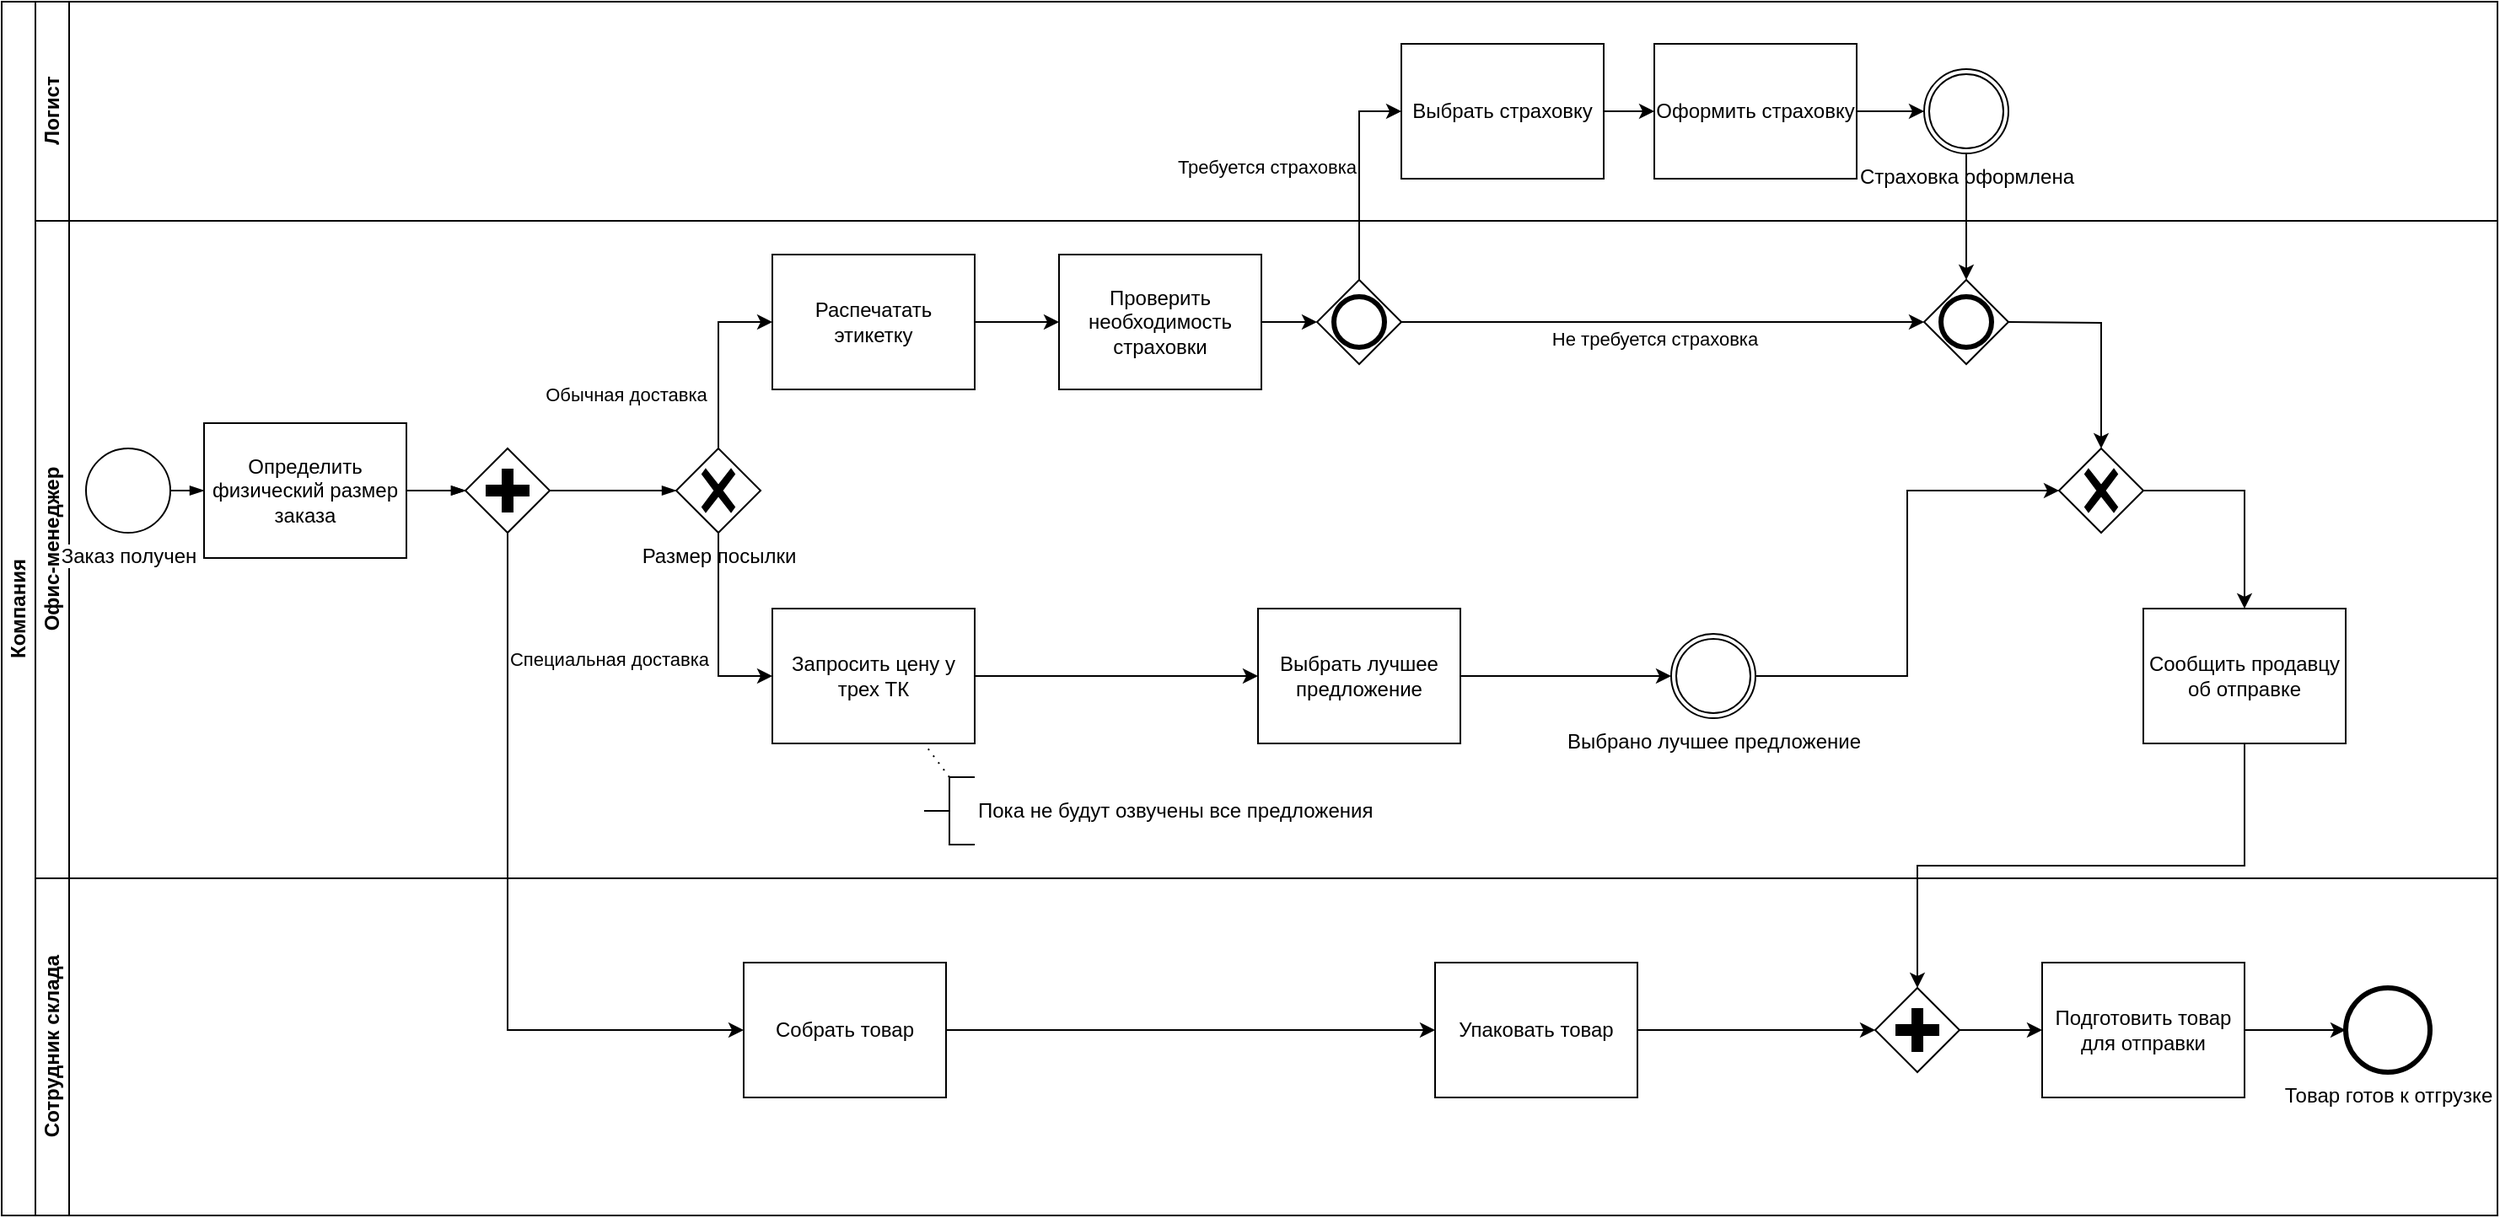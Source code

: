 <mxfile version="27.0.9">
  <diagram name="Страница — 1" id="bj4hU3YoqGNhM61qSWuD">
    <mxGraphModel dx="1426" dy="849" grid="1" gridSize="10" guides="1" tooltips="1" connect="1" arrows="1" fold="1" page="1" pageScale="1" pageWidth="827" pageHeight="1169" math="0" shadow="0">
      <root>
        <mxCell id="0" />
        <mxCell id="1" parent="0" />
        <mxCell id="QfrXJephCyHxbfm8GQ1p-26" value="Компания" style="swimlane;html=1;childLayout=stackLayout;resizeParent=1;resizeParentMax=0;horizontal=0;startSize=20;horizontalStack=0;whiteSpace=wrap;" parent="1" vertex="1">
          <mxGeometry x="80" y="180" width="1480" height="720" as="geometry" />
        </mxCell>
        <mxCell id="QfrXJephCyHxbfm8GQ1p-28" value="Логист" style="swimlane;html=1;startSize=20;horizontal=0;" parent="QfrXJephCyHxbfm8GQ1p-26" vertex="1">
          <mxGeometry x="20" width="1460" height="130" as="geometry" />
        </mxCell>
        <mxCell id="QfrXJephCyHxbfm8GQ1p-173" value="Страховка оформлена" style="points=[[0.145,0.145,0],[0.5,0,0],[0.855,0.145,0],[1,0.5,0],[0.855,0.855,0],[0.5,1,0],[0.145,0.855,0],[0,0.5,0]];shape=mxgraph.bpmn.event;html=1;verticalLabelPosition=bottom;labelBackgroundColor=#ffffff;verticalAlign=top;align=center;perimeter=ellipsePerimeter;outlineConnect=0;aspect=fixed;outline=throwing;symbol=general;" parent="QfrXJephCyHxbfm8GQ1p-28" vertex="1">
          <mxGeometry x="1120" y="40" width="50" height="50" as="geometry" />
        </mxCell>
        <mxCell id="QfrXJephCyHxbfm8GQ1p-27" value="Офис-менеджер" style="swimlane;html=1;startSize=20;horizontal=0;" parent="QfrXJephCyHxbfm8GQ1p-26" vertex="1">
          <mxGeometry x="20" y="130" width="1460" height="390" as="geometry">
            <mxRectangle x="20" width="460" height="30" as="alternateBounds" />
          </mxGeometry>
        </mxCell>
        <mxCell id="QfrXJephCyHxbfm8GQ1p-31" value="Заказ получен" style="points=[[0.145,0.145,0],[0.5,0,0],[0.855,0.145,0],[1,0.5,0],[0.855,0.855,0],[0.5,1,0],[0.145,0.855,0],[0,0.5,0]];shape=mxgraph.bpmn.event;html=1;verticalLabelPosition=bottom;labelBackgroundColor=#ffffff;verticalAlign=top;align=center;perimeter=ellipsePerimeter;outlineConnect=0;aspect=fixed;outline=standard;symbol=general;" parent="QfrXJephCyHxbfm8GQ1p-27" vertex="1">
          <mxGeometry x="30" y="135" width="50" height="50" as="geometry" />
        </mxCell>
        <mxCell id="QfrXJephCyHxbfm8GQ1p-32" value="" style="edgeStyle=elbowEdgeStyle;fontSize=12;html=1;endArrow=blockThin;endFill=1;rounded=0;exitX=1;exitY=0.5;exitDx=0;exitDy=0;exitPerimeter=0;entryX=0;entryY=0.5;entryDx=0;entryDy=0;entryPerimeter=0;" parent="QfrXJephCyHxbfm8GQ1p-27" source="QfrXJephCyHxbfm8GQ1p-106" target="QfrXJephCyHxbfm8GQ1p-33" edge="1">
          <mxGeometry width="160" relative="1" as="geometry">
            <mxPoint x="130" y="240" as="sourcePoint" />
            <mxPoint x="160" y="245" as="targetPoint" />
          </mxGeometry>
        </mxCell>
        <mxCell id="QfrXJephCyHxbfm8GQ1p-50" value="Пока не будут озвучены все предложения" style="html=1;shape=mxgraph.flowchart.annotation_2;align=left;labelPosition=right;" parent="QfrXJephCyHxbfm8GQ1p-27" vertex="1">
          <mxGeometry x="527" y="330" width="30" height="40" as="geometry" />
        </mxCell>
        <mxCell id="QfrXJephCyHxbfm8GQ1p-34" value="Размер посылки" style="points=[[0.25,0.25,0],[0.5,0,0],[0.75,0.25,0],[1,0.5,0],[0.75,0.75,0],[0.5,1,0],[0.25,0.75,0],[0,0.5,0]];shape=mxgraph.bpmn.gateway2;html=1;verticalLabelPosition=bottom;labelBackgroundColor=#ffffff;verticalAlign=top;align=center;perimeter=rhombusPerimeter;outlineConnect=0;outline=none;symbol=none;gwType=exclusive;" parent="QfrXJephCyHxbfm8GQ1p-27" vertex="1">
          <mxGeometry x="380" y="135" width="50" height="50" as="geometry" />
        </mxCell>
        <mxCell id="QfrXJephCyHxbfm8GQ1p-38" value="" style="edgeStyle=elbowEdgeStyle;fontSize=12;html=1;endArrow=blockThin;endFill=1;rounded=0;exitX=1;exitY=0.5;exitDx=0;exitDy=0;exitPerimeter=0;entryX=0;entryY=0.5;entryDx=0;entryDy=0;entryPerimeter=0;" parent="QfrXJephCyHxbfm8GQ1p-27" source="QfrXJephCyHxbfm8GQ1p-106" target="QfrXJephCyHxbfm8GQ1p-34" edge="1">
          <mxGeometry width="160" relative="1" as="geometry">
            <mxPoint x="350" y="244.66" as="sourcePoint" />
            <mxPoint x="380" y="244.66" as="targetPoint" />
          </mxGeometry>
        </mxCell>
        <mxCell id="QfrXJephCyHxbfm8GQ1p-45" value="Запросить цену у трех ТК" style="points=[[0.25,0,0],[0.5,0,0],[0.75,0,0],[1,0.25,0],[1,0.5,0],[1,0.75,0],[0.75,1,0],[0.5,1,0],[0.25,1,0],[0,0.75,0],[0,0.5,0],[0,0.25,0]];shape=mxgraph.bpmn.task2;whiteSpace=wrap;rectStyle=rounded;size=10;html=1;container=1;expand=0;collapsible=0;taskMarker=abstract;isLoopStandard=1;" parent="QfrXJephCyHxbfm8GQ1p-27" vertex="1">
          <mxGeometry x="437" y="230" width="120" height="80" as="geometry" />
        </mxCell>
        <mxCell id="QfrXJephCyHxbfm8GQ1p-52" value="Выбрать лучшее предложение" style="points=[[0.25,0,0],[0.5,0,0],[0.75,0,0],[1,0.25,0],[1,0.5,0],[1,0.75,0],[0.75,1,0],[0.5,1,0],[0.25,1,0],[0,0.75,0],[0,0.5,0],[0,0.25,0]];shape=mxgraph.bpmn.task2;whiteSpace=wrap;rectStyle=rounded;size=10;html=1;container=1;expand=0;collapsible=0;taskMarker=abstract;" parent="QfrXJephCyHxbfm8GQ1p-27" vertex="1">
          <mxGeometry x="725" y="230" width="120" height="80" as="geometry" />
        </mxCell>
        <mxCell id="QfrXJephCyHxbfm8GQ1p-56" value="Распечатать этикетку" style="points=[[0.25,0,0],[0.5,0,0],[0.75,0,0],[1,0.25,0],[1,0.5,0],[1,0.75,0],[0.75,1,0],[0.5,1,0],[0.25,1,0],[0,0.75,0],[0,0.5,0],[0,0.25,0]];shape=mxgraph.bpmn.task2;whiteSpace=wrap;rectStyle=rounded;size=10;html=1;container=1;expand=0;collapsible=0;taskMarker=abstract;" parent="QfrXJephCyHxbfm8GQ1p-27" vertex="1">
          <mxGeometry x="437" y="20" width="120" height="80" as="geometry" />
        </mxCell>
        <mxCell id="QfrXJephCyHxbfm8GQ1p-60" value="Проверить необходимость страховки" style="points=[[0.25,0,0],[0.5,0,0],[0.75,0,0],[1,0.25,0],[1,0.5,0],[1,0.75,0],[0.75,1,0],[0.5,1,0],[0.25,1,0],[0,0.75,0],[0,0.5,0],[0,0.25,0]];shape=mxgraph.bpmn.task2;whiteSpace=wrap;rectStyle=rounded;size=10;html=1;container=1;expand=0;collapsible=0;taskMarker=abstract;" parent="QfrXJephCyHxbfm8GQ1p-27" vertex="1">
          <mxGeometry x="607" y="20" width="120" height="80" as="geometry" />
        </mxCell>
        <mxCell id="QfrXJephCyHxbfm8GQ1p-62" style="edgeStyle=orthogonalEdgeStyle;rounded=0;orthogonalLoop=1;jettySize=auto;html=1;exitX=1;exitY=0.5;exitDx=0;exitDy=0;exitPerimeter=0;entryX=0;entryY=0.5;entryDx=0;entryDy=0;entryPerimeter=0;" parent="QfrXJephCyHxbfm8GQ1p-27" source="QfrXJephCyHxbfm8GQ1p-56" target="QfrXJephCyHxbfm8GQ1p-60" edge="1">
          <mxGeometry relative="1" as="geometry" />
        </mxCell>
        <mxCell id="QfrXJephCyHxbfm8GQ1p-49" value="" style="fontSize=12;html=1;endFill=0;startFill=0;endSize=6;startSize=6;dashed=1;dashPattern=1 4;endArrow=none;startArrow=none;rounded=0;entryX=0.75;entryY=1;entryDx=0;entryDy=0;entryPerimeter=0;exitX=0.5;exitY=0;exitDx=0;exitDy=0;exitPerimeter=0;" parent="QfrXJephCyHxbfm8GQ1p-27" source="QfrXJephCyHxbfm8GQ1p-50" target="QfrXJephCyHxbfm8GQ1p-45" edge="1">
          <mxGeometry width="160" relative="1" as="geometry">
            <mxPoint x="605" y="270" as="sourcePoint" />
            <mxPoint x="573" y="230" as="targetPoint" />
          </mxGeometry>
        </mxCell>
        <mxCell id="QfrXJephCyHxbfm8GQ1p-64" style="edgeStyle=orthogonalEdgeStyle;rounded=0;orthogonalLoop=1;jettySize=auto;html=1;exitX=1;exitY=0.5;exitDx=0;exitDy=0;exitPerimeter=0;entryX=0;entryY=0.5;entryDx=0;entryDy=0;entryPerimeter=0;" parent="QfrXJephCyHxbfm8GQ1p-27" source="QfrXJephCyHxbfm8GQ1p-60" target="p5-HiY3rVVCVpf2J3rAx-1" edge="1">
          <mxGeometry relative="1" as="geometry">
            <mxPoint x="750" y="60" as="targetPoint" />
          </mxGeometry>
        </mxCell>
        <mxCell id="QfrXJephCyHxbfm8GQ1p-93" style="edgeStyle=orthogonalEdgeStyle;rounded=0;orthogonalLoop=1;jettySize=auto;html=1;exitX=1;exitY=0.5;exitDx=0;exitDy=0;exitPerimeter=0;entryX=0;entryY=0.5;entryDx=0;entryDy=0;entryPerimeter=0;" parent="QfrXJephCyHxbfm8GQ1p-27" source="QfrXJephCyHxbfm8GQ1p-45" target="QfrXJephCyHxbfm8GQ1p-52" edge="1">
          <mxGeometry relative="1" as="geometry" />
        </mxCell>
        <mxCell id="QfrXJephCyHxbfm8GQ1p-94" style="edgeStyle=orthogonalEdgeStyle;rounded=0;orthogonalLoop=1;jettySize=auto;html=1;entryX=0;entryY=0.5;entryDx=0;entryDy=0;entryPerimeter=0;exitX=0.5;exitY=1;exitDx=0;exitDy=0;exitPerimeter=0;" parent="QfrXJephCyHxbfm8GQ1p-27" source="QfrXJephCyHxbfm8GQ1p-34" target="QfrXJephCyHxbfm8GQ1p-45" edge="1">
          <mxGeometry relative="1" as="geometry">
            <mxPoint x="540" y="160" as="sourcePoint" />
          </mxGeometry>
        </mxCell>
        <mxCell id="QfrXJephCyHxbfm8GQ1p-97" value="Специальная доставка" style="edgeLabel;html=1;align=center;verticalAlign=middle;resizable=0;points=[];" parent="QfrXJephCyHxbfm8GQ1p-94" vertex="1" connectable="0">
          <mxGeometry x="-0.236" y="3" relative="1" as="geometry">
            <mxPoint x="-68" y="30" as="offset" />
          </mxGeometry>
        </mxCell>
        <mxCell id="QfrXJephCyHxbfm8GQ1p-95" style="edgeStyle=orthogonalEdgeStyle;rounded=0;orthogonalLoop=1;jettySize=auto;html=1;exitX=0.5;exitY=0;exitDx=0;exitDy=0;exitPerimeter=0;entryX=0;entryY=0.5;entryDx=0;entryDy=0;entryPerimeter=0;" parent="QfrXJephCyHxbfm8GQ1p-27" source="QfrXJephCyHxbfm8GQ1p-34" target="QfrXJephCyHxbfm8GQ1p-56" edge="1">
          <mxGeometry relative="1" as="geometry" />
        </mxCell>
        <mxCell id="QfrXJephCyHxbfm8GQ1p-98" value="Обычная доставка" style="edgeLabel;html=1;align=center;verticalAlign=middle;resizable=0;points=[];" parent="QfrXJephCyHxbfm8GQ1p-95" vertex="1" connectable="0">
          <mxGeometry x="-0.255" y="1" relative="1" as="geometry">
            <mxPoint x="-54" y="8" as="offset" />
          </mxGeometry>
        </mxCell>
        <mxCell id="QfrXJephCyHxbfm8GQ1p-105" value="" style="edgeStyle=elbowEdgeStyle;fontSize=12;html=1;endArrow=blockThin;endFill=1;rounded=0;exitX=1;exitY=0.5;exitDx=0;exitDy=0;exitPerimeter=0;entryX=0;entryY=0.5;entryDx=0;entryDy=0;entryPerimeter=0;" parent="QfrXJephCyHxbfm8GQ1p-27" source="QfrXJephCyHxbfm8GQ1p-33" target="QfrXJephCyHxbfm8GQ1p-106" edge="1">
          <mxGeometry width="160" relative="1" as="geometry">
            <mxPoint x="180" y="470" as="sourcePoint" />
            <mxPoint x="360" y="470" as="targetPoint" />
          </mxGeometry>
        </mxCell>
        <mxCell id="QfrXJephCyHxbfm8GQ1p-101" value="Оформить страховку" style="points=[[0.25,0,0],[0.5,0,0],[0.75,0,0],[1,0.25,0],[1,0.5,0],[1,0.75,0],[0.75,1,0],[0.5,1,0],[0.25,1,0],[0,0.75,0],[0,0.5,0],[0,0.25,0]];shape=mxgraph.bpmn.task2;whiteSpace=wrap;rectStyle=rounded;size=10;html=1;container=1;expand=0;collapsible=0;taskMarker=abstract;" parent="QfrXJephCyHxbfm8GQ1p-27" vertex="1">
          <mxGeometry x="960" y="-105" width="120" height="80" as="geometry" />
        </mxCell>
        <mxCell id="QfrXJephCyHxbfm8GQ1p-66" value="Выбрать страховку" style="points=[[0.25,0,0],[0.5,0,0],[0.75,0,0],[1,0.25,0],[1,0.5,0],[1,0.75,0],[0.75,1,0],[0.5,1,0],[0.25,1,0],[0,0.75,0],[0,0.5,0],[0,0.25,0]];shape=mxgraph.bpmn.task2;whiteSpace=wrap;rectStyle=rounded;size=10;html=1;container=1;expand=0;collapsible=0;taskMarker=abstract;" parent="QfrXJephCyHxbfm8GQ1p-27" vertex="1">
          <mxGeometry x="810" y="-105" width="120" height="80" as="geometry" />
        </mxCell>
        <mxCell id="QfrXJephCyHxbfm8GQ1p-124" style="edgeStyle=orthogonalEdgeStyle;rounded=0;orthogonalLoop=1;jettySize=auto;html=1;exitX=1;exitY=0.5;exitDx=0;exitDy=0;exitPerimeter=0;" parent="QfrXJephCyHxbfm8GQ1p-27" target="QfrXJephCyHxbfm8GQ1p-123" edge="1">
          <mxGeometry relative="1" as="geometry">
            <mxPoint x="1170" y="60" as="sourcePoint" />
          </mxGeometry>
        </mxCell>
        <mxCell id="QfrXJephCyHxbfm8GQ1p-121" style="edgeStyle=orthogonalEdgeStyle;rounded=0;orthogonalLoop=1;jettySize=auto;html=1;entryX=0;entryY=0.5;entryDx=0;entryDy=0;entryPerimeter=0;exitX=0.5;exitY=0;exitDx=0;exitDy=0;exitPerimeter=0;" parent="QfrXJephCyHxbfm8GQ1p-27" source="p5-HiY3rVVCVpf2J3rAx-1" target="QfrXJephCyHxbfm8GQ1p-66" edge="1">
          <mxGeometry relative="1" as="geometry">
            <mxPoint x="860" y="20" as="sourcePoint" />
          </mxGeometry>
        </mxCell>
        <mxCell id="QfrXJephCyHxbfm8GQ1p-122" value="Требуется страховка" style="edgeLabel;html=1;align=center;verticalAlign=middle;resizable=0;points=[];" parent="QfrXJephCyHxbfm8GQ1p-121" vertex="1" connectable="0">
          <mxGeometry x="0.082" y="-2" relative="1" as="geometry">
            <mxPoint x="-57" as="offset" />
          </mxGeometry>
        </mxCell>
        <mxCell id="QfrXJephCyHxbfm8GQ1p-123" value="" style="points=[[0.25,0.25,0],[0.5,0,0],[0.75,0.25,0],[1,0.5,0],[0.75,0.75,0],[0.5,1,0],[0.25,0.75,0],[0,0.5,0]];shape=mxgraph.bpmn.gateway2;html=1;verticalLabelPosition=bottom;labelBackgroundColor=#ffffff;verticalAlign=top;align=center;perimeter=rhombusPerimeter;outlineConnect=0;outline=none;symbol=none;gwType=exclusive;" parent="QfrXJephCyHxbfm8GQ1p-27" vertex="1">
          <mxGeometry x="1200" y="135" width="50" height="50" as="geometry" />
        </mxCell>
        <mxCell id="QfrXJephCyHxbfm8GQ1p-102" style="edgeStyle=orthogonalEdgeStyle;rounded=0;orthogonalLoop=1;jettySize=auto;html=1;exitX=1;exitY=0.5;exitDx=0;exitDy=0;exitPerimeter=0;entryX=0;entryY=0.5;entryDx=0;entryDy=0;entryPerimeter=0;" parent="QfrXJephCyHxbfm8GQ1p-27" source="QfrXJephCyHxbfm8GQ1p-66" target="QfrXJephCyHxbfm8GQ1p-101" edge="1">
          <mxGeometry relative="1" as="geometry" />
        </mxCell>
        <mxCell id="QfrXJephCyHxbfm8GQ1p-176" value="Выбрано лучшее предложение" style="points=[[0.145,0.145,0],[0.5,0,0],[0.855,0.145,0],[1,0.5,0],[0.855,0.855,0],[0.5,1,0],[0.145,0.855,0],[0,0.5,0]];shape=mxgraph.bpmn.event;html=1;verticalLabelPosition=bottom;labelBackgroundColor=#ffffff;verticalAlign=top;align=center;perimeter=ellipsePerimeter;outlineConnect=0;aspect=fixed;outline=throwing;symbol=general;" parent="QfrXJephCyHxbfm8GQ1p-27" vertex="1">
          <mxGeometry x="970" y="245" width="50" height="50" as="geometry" />
        </mxCell>
        <mxCell id="QfrXJephCyHxbfm8GQ1p-177" value="" style="edgeStyle=orthogonalEdgeStyle;rounded=0;orthogonalLoop=1;jettySize=auto;html=1;exitX=1;exitY=0.5;exitDx=0;exitDy=0;exitPerimeter=0;entryX=0;entryY=0.5;entryDx=0;entryDy=0;entryPerimeter=0;" parent="QfrXJephCyHxbfm8GQ1p-27" source="QfrXJephCyHxbfm8GQ1p-52" target="QfrXJephCyHxbfm8GQ1p-176" edge="1">
          <mxGeometry relative="1" as="geometry">
            <mxPoint x="1220" y="500" as="targetPoint" />
            <mxPoint x="820" y="580" as="sourcePoint" />
          </mxGeometry>
        </mxCell>
        <mxCell id="QfrXJephCyHxbfm8GQ1p-178" value="Сообщить продавцу об отправке" style="points=[[0.25,0,0],[0.5,0,0],[0.75,0,0],[1,0.25,0],[1,0.5,0],[1,0.75,0],[0.75,1,0],[0.5,1,0],[0.25,1,0],[0,0.75,0],[0,0.5,0],[0,0.25,0]];shape=mxgraph.bpmn.task2;whiteSpace=wrap;rectStyle=rounded;size=10;html=1;container=1;expand=0;collapsible=0;taskMarker=abstract;" parent="QfrXJephCyHxbfm8GQ1p-27" vertex="1">
          <mxGeometry x="1250" y="230" width="120" height="80" as="geometry" />
        </mxCell>
        <mxCell id="QfrXJephCyHxbfm8GQ1p-179" value="" style="edgeStyle=orthogonalEdgeStyle;rounded=0;orthogonalLoop=1;jettySize=auto;html=1;exitX=1;exitY=0.5;exitDx=0;exitDy=0;exitPerimeter=0;entryX=0;entryY=0.5;entryDx=0;entryDy=0;entryPerimeter=0;" parent="QfrXJephCyHxbfm8GQ1p-27" source="QfrXJephCyHxbfm8GQ1p-176" target="QfrXJephCyHxbfm8GQ1p-123" edge="1">
          <mxGeometry relative="1" as="geometry">
            <mxPoint x="1220" y="500" as="targetPoint" />
            <mxPoint x="970" y="580" as="sourcePoint" />
          </mxGeometry>
        </mxCell>
        <mxCell id="QfrXJephCyHxbfm8GQ1p-186" value="" style="edgeStyle=elbowEdgeStyle;fontSize=12;html=1;endArrow=blockThin;endFill=1;rounded=0;exitX=1;exitY=0.5;exitDx=0;exitDy=0;exitPerimeter=0;entryX=0;entryY=0.5;entryDx=0;entryDy=0;entryPerimeter=0;" parent="QfrXJephCyHxbfm8GQ1p-27" source="QfrXJephCyHxbfm8GQ1p-31" target="QfrXJephCyHxbfm8GQ1p-33" edge="1">
          <mxGeometry width="160" relative="1" as="geometry">
            <mxPoint x="180" y="470" as="sourcePoint" />
            <mxPoint x="270" y="470" as="targetPoint" />
          </mxGeometry>
        </mxCell>
        <mxCell id="QfrXJephCyHxbfm8GQ1p-33" value="Определить физический размер заказа" style="points=[[0.25,0,0],[0.5,0,0],[0.75,0,0],[1,0.25,0],[1,0.5,0],[1,0.75,0],[0.75,1,0],[0.5,1,0],[0.25,1,0],[0,0.75,0],[0,0.5,0],[0,0.25,0]];shape=mxgraph.bpmn.task2;whiteSpace=wrap;rectStyle=rounded;size=10;html=1;container=1;expand=0;collapsible=0;taskMarker=abstract;" parent="QfrXJephCyHxbfm8GQ1p-27" vertex="1">
          <mxGeometry x="100" y="120" width="120" height="80" as="geometry" />
        </mxCell>
        <mxCell id="QfrXJephCyHxbfm8GQ1p-187" value="" style="edgeStyle=elbowEdgeStyle;fontSize=12;html=1;endArrow=blockThin;endFill=1;rounded=0;exitX=1;exitY=0.5;exitDx=0;exitDy=0;exitPerimeter=0;entryX=0;entryY=0.5;entryDx=0;entryDy=0;entryPerimeter=0;" parent="QfrXJephCyHxbfm8GQ1p-27" source="QfrXJephCyHxbfm8GQ1p-33" target="QfrXJephCyHxbfm8GQ1p-106" edge="1">
          <mxGeometry width="160" relative="1" as="geometry">
            <mxPoint x="260" y="470" as="sourcePoint" />
            <mxPoint x="480" y="470" as="targetPoint" />
          </mxGeometry>
        </mxCell>
        <mxCell id="QfrXJephCyHxbfm8GQ1p-106" value="" style="points=[[0.25,0.25,0],[0.5,0,0],[0.75,0.25,0],[1,0.5,0],[0.75,0.75,0],[0.5,1,0],[0.25,0.75,0],[0,0.5,0]];shape=mxgraph.bpmn.gateway2;html=1;verticalLabelPosition=bottom;labelBackgroundColor=#ffffff;verticalAlign=top;align=center;perimeter=rhombusPerimeter;outlineConnect=0;outline=none;symbol=none;gwType=parallel;" parent="QfrXJephCyHxbfm8GQ1p-27" vertex="1">
          <mxGeometry x="255" y="135" width="50" height="50" as="geometry" />
        </mxCell>
        <mxCell id="QfrXJephCyHxbfm8GQ1p-189" style="edgeStyle=orthogonalEdgeStyle;rounded=0;orthogonalLoop=1;jettySize=auto;html=1;exitX=1;exitY=0.5;exitDx=0;exitDy=0;exitPerimeter=0;entryX=0.5;entryY=0;entryDx=0;entryDy=0;entryPerimeter=0;" parent="QfrXJephCyHxbfm8GQ1p-27" source="QfrXJephCyHxbfm8GQ1p-123" target="QfrXJephCyHxbfm8GQ1p-178" edge="1">
          <mxGeometry relative="1" as="geometry" />
        </mxCell>
        <mxCell id="p5-HiY3rVVCVpf2J3rAx-1" value="" style="points=[[0.25,0.25,0],[0.5,0,0],[0.75,0.25,0],[1,0.5,0],[0.75,0.75,0],[0.5,1,0],[0.25,0.75,0],[0,0.5,0]];shape=mxgraph.bpmn.gateway2;html=1;verticalLabelPosition=bottom;labelBackgroundColor=#ffffff;verticalAlign=top;align=center;perimeter=rhombusPerimeter;outlineConnect=0;outline=end;symbol=general;" parent="QfrXJephCyHxbfm8GQ1p-27" vertex="1">
          <mxGeometry x="760" y="35" width="50" height="50" as="geometry" />
        </mxCell>
        <mxCell id="p5-HiY3rVVCVpf2J3rAx-3" value="" style="edgeStyle=orthogonalEdgeStyle;rounded=0;orthogonalLoop=1;jettySize=auto;html=1;exitX=1;exitY=0.5;exitDx=0;exitDy=0;exitPerimeter=0;entryX=0;entryY=0.5;entryDx=0;entryDy=0;entryPerimeter=0;" parent="QfrXJephCyHxbfm8GQ1p-27" source="p5-HiY3rVVCVpf2J3rAx-1" target="p5-HiY3rVVCVpf2J3rAx-5" edge="1">
          <mxGeometry relative="1" as="geometry">
            <mxPoint x="910" y="370" as="sourcePoint" />
            <mxPoint x="940" y="60" as="targetPoint" />
          </mxGeometry>
        </mxCell>
        <mxCell id="p5-HiY3rVVCVpf2J3rAx-4" value="Не требуется страховка" style="edgeLabel;html=1;align=center;verticalAlign=middle;resizable=0;points=[];" parent="p5-HiY3rVVCVpf2J3rAx-3" vertex="1" connectable="0">
          <mxGeometry x="-0.35" y="-4" relative="1" as="geometry">
            <mxPoint x="49" y="6" as="offset" />
          </mxGeometry>
        </mxCell>
        <mxCell id="p5-HiY3rVVCVpf2J3rAx-5" value="" style="points=[[0.25,0.25,0],[0.5,0,0],[0.75,0.25,0],[1,0.5,0],[0.75,0.75,0],[0.5,1,0],[0.25,0.75,0],[0,0.5,0]];shape=mxgraph.bpmn.gateway2;html=1;verticalLabelPosition=bottom;labelBackgroundColor=#ffffff;verticalAlign=top;align=center;perimeter=rhombusPerimeter;outlineConnect=0;outline=end;symbol=general;" parent="QfrXJephCyHxbfm8GQ1p-27" vertex="1">
          <mxGeometry x="1120" y="35" width="50" height="50" as="geometry" />
        </mxCell>
        <mxCell id="QfrXJephCyHxbfm8GQ1p-29" value="Сотрудник склада" style="swimlane;html=1;startSize=20;horizontal=0;" parent="QfrXJephCyHxbfm8GQ1p-26" vertex="1">
          <mxGeometry x="20" y="520" width="1460" height="200" as="geometry" />
        </mxCell>
        <mxCell id="QfrXJephCyHxbfm8GQ1p-108" value="Собрать товар" style="points=[[0.25,0,0],[0.5,0,0],[0.75,0,0],[1,0.25,0],[1,0.5,0],[1,0.75,0],[0.75,1,0],[0.5,1,0],[0.25,1,0],[0,0.75,0],[0,0.5,0],[0,0.25,0]];shape=mxgraph.bpmn.task2;whiteSpace=wrap;rectStyle=rounded;size=10;html=1;container=1;expand=0;collapsible=0;taskMarker=abstract;" parent="QfrXJephCyHxbfm8GQ1p-29" vertex="1">
          <mxGeometry x="420" y="50" width="120" height="80" as="geometry" />
        </mxCell>
        <mxCell id="QfrXJephCyHxbfm8GQ1p-109" value="Упаковать товар" style="points=[[0.25,0,0],[0.5,0,0],[0.75,0,0],[1,0.25,0],[1,0.5,0],[1,0.75,0],[0.75,1,0],[0.5,1,0],[0.25,1,0],[0,0.75,0],[0,0.5,0],[0,0.25,0]];shape=mxgraph.bpmn.task2;whiteSpace=wrap;rectStyle=rounded;size=10;html=1;container=1;expand=0;collapsible=0;taskMarker=abstract;" parent="QfrXJephCyHxbfm8GQ1p-29" vertex="1">
          <mxGeometry x="830" y="50" width="120" height="80" as="geometry" />
        </mxCell>
        <mxCell id="QfrXJephCyHxbfm8GQ1p-110" style="edgeStyle=orthogonalEdgeStyle;rounded=0;orthogonalLoop=1;jettySize=auto;html=1;exitX=1;exitY=0.5;exitDx=0;exitDy=0;exitPerimeter=0;entryX=0;entryY=0.5;entryDx=0;entryDy=0;entryPerimeter=0;" parent="QfrXJephCyHxbfm8GQ1p-29" source="QfrXJephCyHxbfm8GQ1p-108" target="QfrXJephCyHxbfm8GQ1p-109" edge="1">
          <mxGeometry relative="1" as="geometry" />
        </mxCell>
        <mxCell id="QfrXJephCyHxbfm8GQ1p-111" value="Подготовить товар для отправки" style="points=[[0.25,0,0],[0.5,0,0],[0.75,0,0],[1,0.25,0],[1,0.5,0],[1,0.75,0],[0.75,1,0],[0.5,1,0],[0.25,1,0],[0,0.75,0],[0,0.5,0],[0,0.25,0]];shape=mxgraph.bpmn.task2;whiteSpace=wrap;rectStyle=rounded;size=10;html=1;container=1;expand=0;collapsible=0;taskMarker=abstract;" parent="QfrXJephCyHxbfm8GQ1p-29" vertex="1">
          <mxGeometry x="1190" y="50" width="120" height="80" as="geometry" />
        </mxCell>
        <mxCell id="QfrXJephCyHxbfm8GQ1p-166" value="" style="points=[[0.25,0.25,0],[0.5,0,0],[0.75,0.25,0],[1,0.5,0],[0.75,0.75,0],[0.5,1,0],[0.25,0.75,0],[0,0.5,0]];shape=mxgraph.bpmn.gateway2;html=1;verticalLabelPosition=bottom;labelBackgroundColor=#ffffff;verticalAlign=top;align=center;perimeter=rhombusPerimeter;outlineConnect=0;outline=none;symbol=none;gwType=parallel;" parent="QfrXJephCyHxbfm8GQ1p-29" vertex="1">
          <mxGeometry x="1091" y="65" width="50" height="50" as="geometry" />
        </mxCell>
        <mxCell id="QfrXJephCyHxbfm8GQ1p-168" style="edgeStyle=orthogonalEdgeStyle;rounded=0;orthogonalLoop=1;jettySize=auto;html=1;exitX=1;exitY=0.5;exitDx=0;exitDy=0;exitPerimeter=0;entryX=0;entryY=0.5;entryDx=0;entryDy=0;entryPerimeter=0;" parent="QfrXJephCyHxbfm8GQ1p-29" source="QfrXJephCyHxbfm8GQ1p-109" target="QfrXJephCyHxbfm8GQ1p-166" edge="1">
          <mxGeometry relative="1" as="geometry" />
        </mxCell>
        <mxCell id="QfrXJephCyHxbfm8GQ1p-170" style="edgeStyle=orthogonalEdgeStyle;rounded=0;orthogonalLoop=1;jettySize=auto;html=1;exitX=1;exitY=0.5;exitDx=0;exitDy=0;exitPerimeter=0;entryX=0;entryY=0.5;entryDx=0;entryDy=0;entryPerimeter=0;" parent="QfrXJephCyHxbfm8GQ1p-29" source="QfrXJephCyHxbfm8GQ1p-166" target="QfrXJephCyHxbfm8GQ1p-111" edge="1">
          <mxGeometry relative="1" as="geometry" />
        </mxCell>
        <mxCell id="QfrXJephCyHxbfm8GQ1p-171" value="Товар готов к отгрузке" style="points=[[0.145,0.145,0],[0.5,0,0],[0.855,0.145,0],[1,0.5,0],[0.855,0.855,0],[0.5,1,0],[0.145,0.855,0],[0,0.5,0]];shape=mxgraph.bpmn.event;html=1;verticalLabelPosition=bottom;labelBackgroundColor=#ffffff;verticalAlign=top;align=center;perimeter=ellipsePerimeter;outlineConnect=0;aspect=fixed;outline=end;symbol=terminate2;" parent="QfrXJephCyHxbfm8GQ1p-29" vertex="1">
          <mxGeometry x="1370" y="65" width="50" height="50" as="geometry" />
        </mxCell>
        <mxCell id="QfrXJephCyHxbfm8GQ1p-172" style="edgeStyle=orthogonalEdgeStyle;rounded=0;orthogonalLoop=1;jettySize=auto;html=1;exitX=1;exitY=0.5;exitDx=0;exitDy=0;exitPerimeter=0;entryX=0;entryY=0.5;entryDx=0;entryDy=0;entryPerimeter=0;" parent="QfrXJephCyHxbfm8GQ1p-29" source="QfrXJephCyHxbfm8GQ1p-111" target="QfrXJephCyHxbfm8GQ1p-171" edge="1">
          <mxGeometry relative="1" as="geometry" />
        </mxCell>
        <mxCell id="QfrXJephCyHxbfm8GQ1p-174" style="edgeStyle=orthogonalEdgeStyle;rounded=0;orthogonalLoop=1;jettySize=auto;html=1;exitX=1;exitY=0.5;exitDx=0;exitDy=0;exitPerimeter=0;entryX=0;entryY=0.5;entryDx=0;entryDy=0;entryPerimeter=0;" parent="QfrXJephCyHxbfm8GQ1p-26" source="QfrXJephCyHxbfm8GQ1p-101" target="QfrXJephCyHxbfm8GQ1p-173" edge="1">
          <mxGeometry relative="1" as="geometry" />
        </mxCell>
        <mxCell id="QfrXJephCyHxbfm8GQ1p-175" style="edgeStyle=orthogonalEdgeStyle;rounded=0;orthogonalLoop=1;jettySize=auto;html=1;exitX=0.5;exitY=1;exitDx=0;exitDy=0;exitPerimeter=0;entryX=0.5;entryY=0;entryDx=0;entryDy=0;entryPerimeter=0;" parent="QfrXJephCyHxbfm8GQ1p-26" source="QfrXJephCyHxbfm8GQ1p-173" target="p5-HiY3rVVCVpf2J3rAx-5" edge="1">
          <mxGeometry relative="1" as="geometry">
            <mxPoint x="1210" y="150" as="targetPoint" />
          </mxGeometry>
        </mxCell>
        <mxCell id="QfrXJephCyHxbfm8GQ1p-184" style="edgeStyle=orthogonalEdgeStyle;rounded=0;orthogonalLoop=1;jettySize=auto;html=1;exitX=0.5;exitY=1;exitDx=0;exitDy=0;exitPerimeter=0;entryX=0.5;entryY=0;entryDx=0;entryDy=0;entryPerimeter=0;" parent="QfrXJephCyHxbfm8GQ1p-26" source="QfrXJephCyHxbfm8GQ1p-178" target="QfrXJephCyHxbfm8GQ1p-166" edge="1">
          <mxGeometry relative="1" as="geometry">
            <mxPoint x="1275.0" y="425.0" as="sourcePoint" />
          </mxGeometry>
        </mxCell>
        <mxCell id="QfrXJephCyHxbfm8GQ1p-188" style="edgeStyle=orthogonalEdgeStyle;rounded=0;orthogonalLoop=1;jettySize=auto;html=1;exitX=0.5;exitY=1;exitDx=0;exitDy=0;exitPerimeter=0;entryX=0;entryY=0.5;entryDx=0;entryDy=0;entryPerimeter=0;" parent="QfrXJephCyHxbfm8GQ1p-26" source="QfrXJephCyHxbfm8GQ1p-106" target="QfrXJephCyHxbfm8GQ1p-108" edge="1">
          <mxGeometry relative="1" as="geometry" />
        </mxCell>
      </root>
    </mxGraphModel>
  </diagram>
</mxfile>
